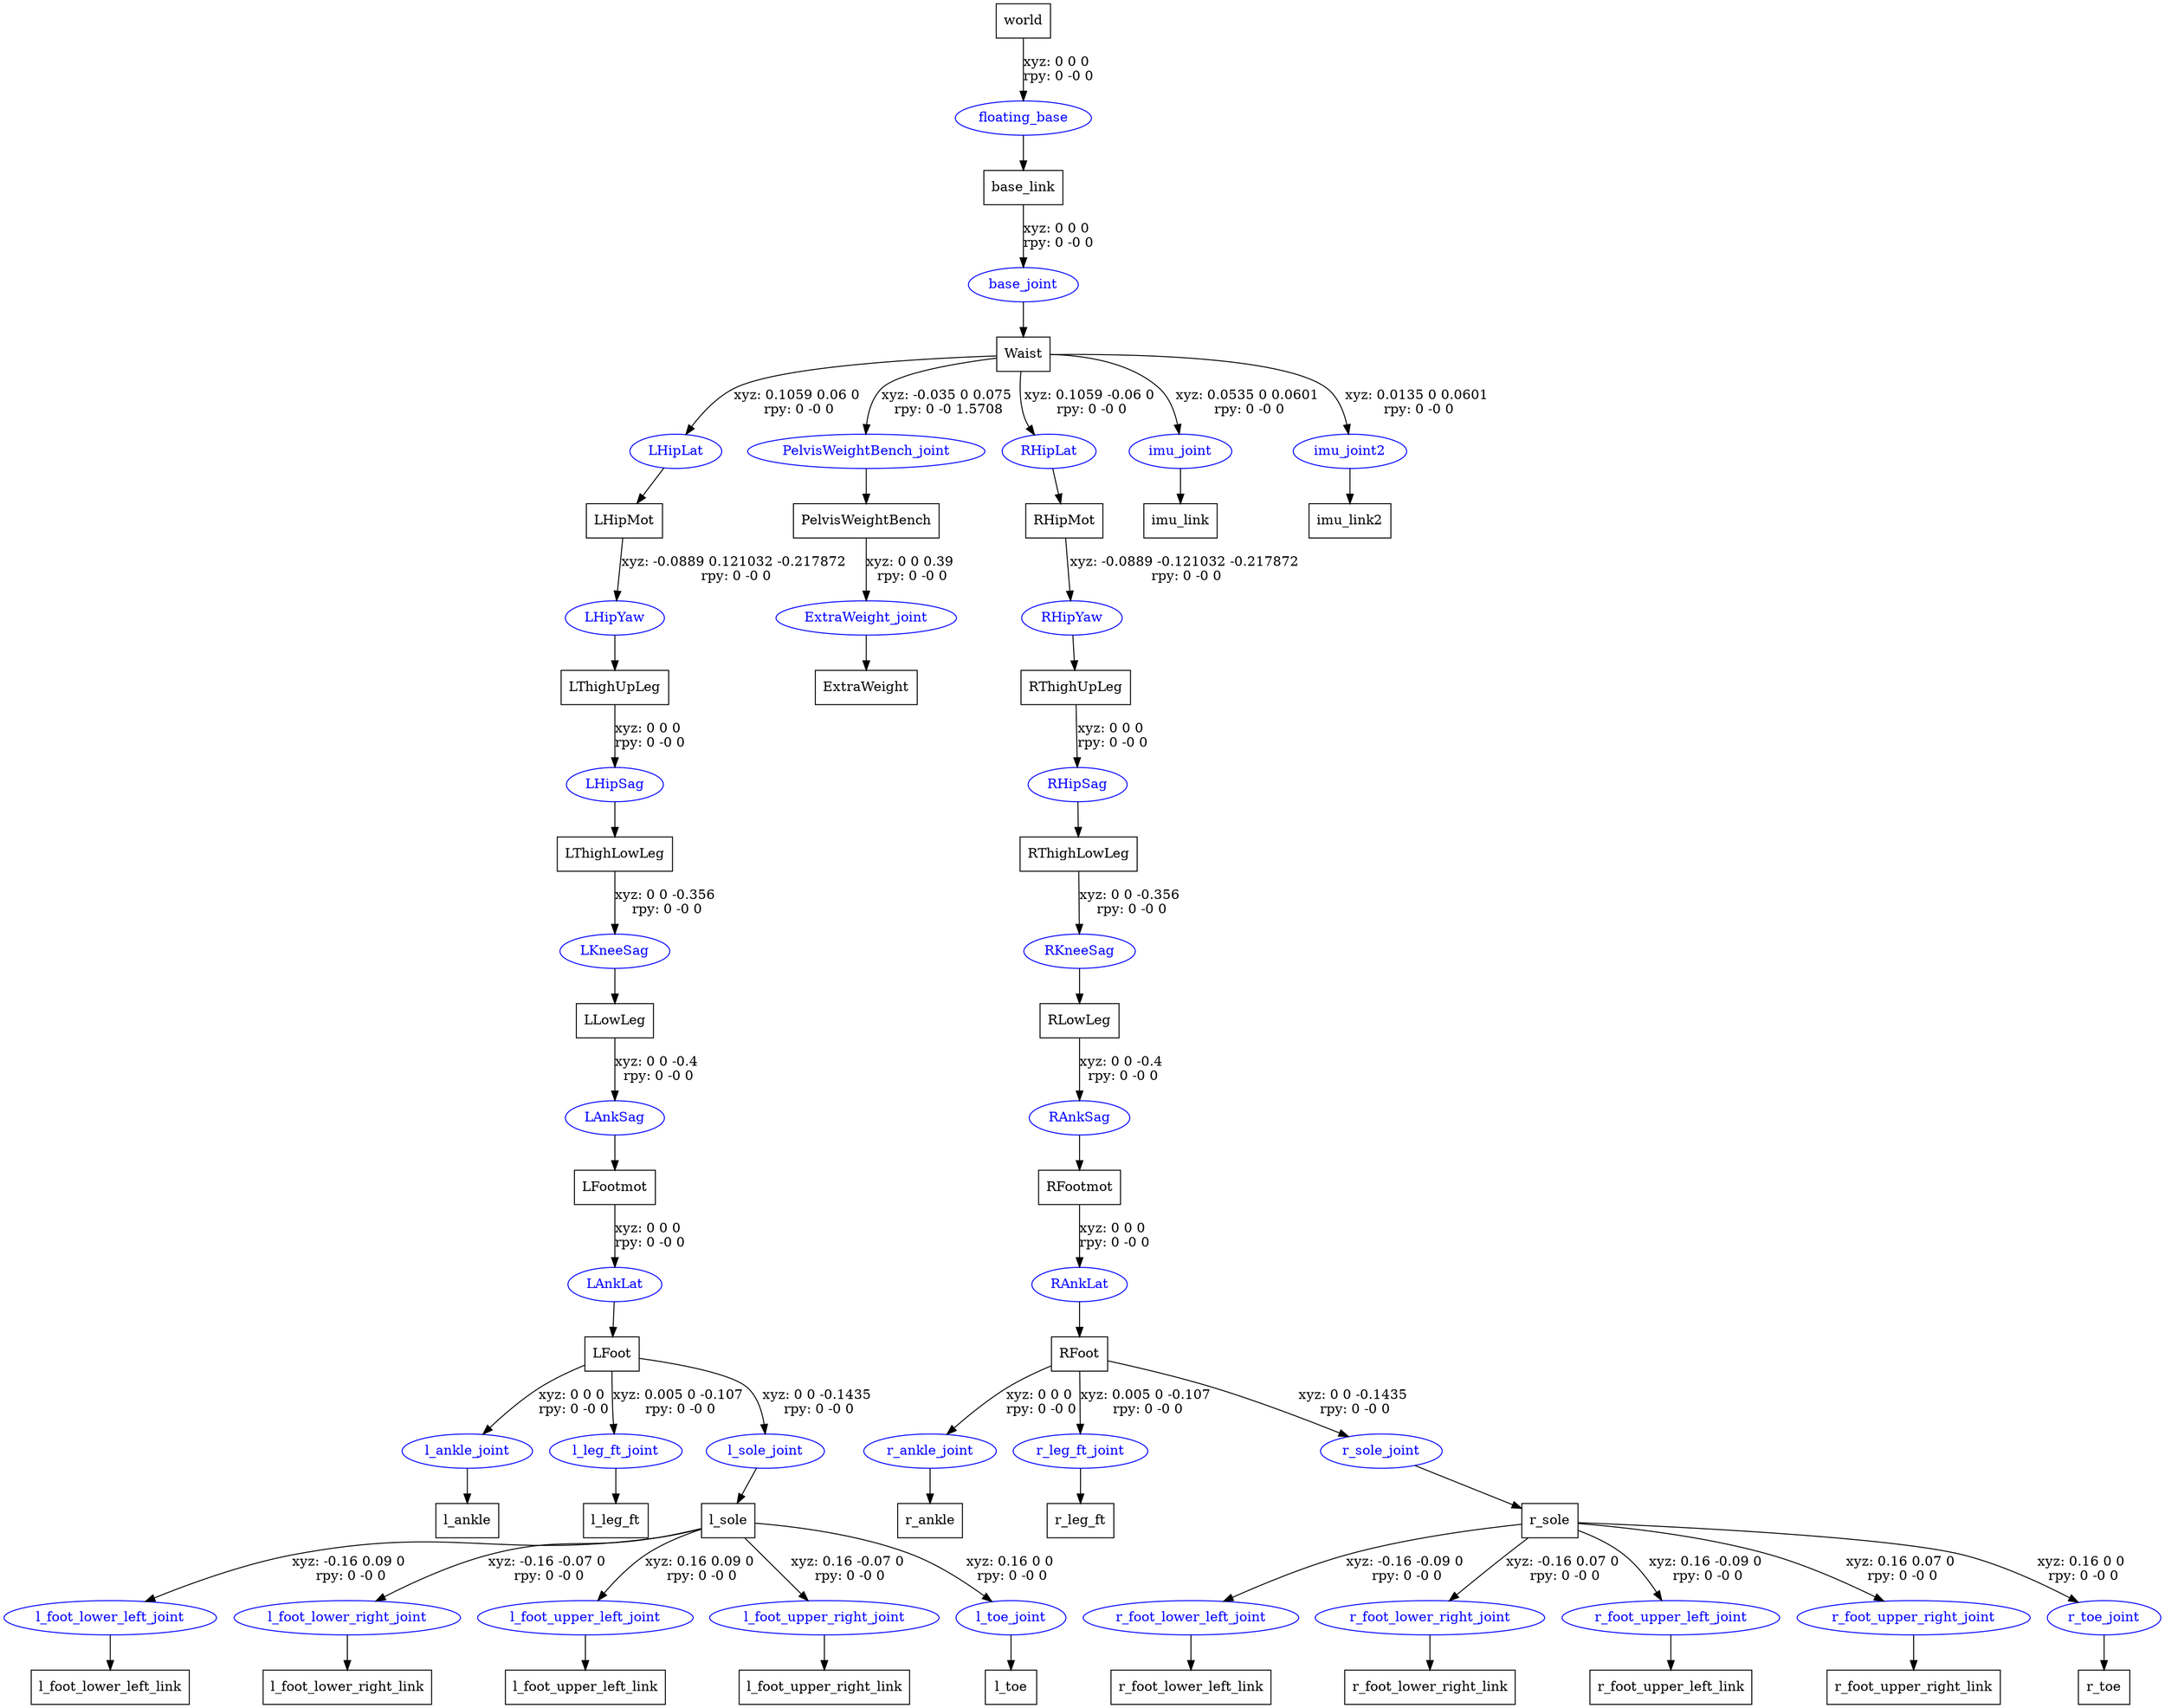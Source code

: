 digraph G {
node [shape=box];
"world" [label="world"];
"base_link" [label="base_link"];
"Waist" [label="Waist"];
"LHipMot" [label="LHipMot"];
"LThighUpLeg" [label="LThighUpLeg"];
"LThighLowLeg" [label="LThighLowLeg"];
"LLowLeg" [label="LLowLeg"];
"LFootmot" [label="LFootmot"];
"LFoot" [label="LFoot"];
"l_ankle" [label="l_ankle"];
"l_leg_ft" [label="l_leg_ft"];
"l_sole" [label="l_sole"];
"l_foot_lower_left_link" [label="l_foot_lower_left_link"];
"l_foot_lower_right_link" [label="l_foot_lower_right_link"];
"l_foot_upper_left_link" [label="l_foot_upper_left_link"];
"l_foot_upper_right_link" [label="l_foot_upper_right_link"];
"l_toe" [label="l_toe"];
"PelvisWeightBench" [label="PelvisWeightBench"];
"ExtraWeight" [label="ExtraWeight"];
"RHipMot" [label="RHipMot"];
"RThighUpLeg" [label="RThighUpLeg"];
"RThighLowLeg" [label="RThighLowLeg"];
"RLowLeg" [label="RLowLeg"];
"RFootmot" [label="RFootmot"];
"RFoot" [label="RFoot"];
"r_ankle" [label="r_ankle"];
"r_leg_ft" [label="r_leg_ft"];
"r_sole" [label="r_sole"];
"r_foot_lower_left_link" [label="r_foot_lower_left_link"];
"r_foot_lower_right_link" [label="r_foot_lower_right_link"];
"r_foot_upper_left_link" [label="r_foot_upper_left_link"];
"r_foot_upper_right_link" [label="r_foot_upper_right_link"];
"r_toe" [label="r_toe"];
"imu_link" [label="imu_link"];
"imu_link2" [label="imu_link2"];
node [shape=ellipse, color=blue, fontcolor=blue];
"world" -> "floating_base" [label="xyz: 0 0 0 \nrpy: 0 -0 0"]
"floating_base" -> "base_link"
"base_link" -> "base_joint" [label="xyz: 0 0 0 \nrpy: 0 -0 0"]
"base_joint" -> "Waist"
"Waist" -> "LHipLat" [label="xyz: 0.1059 0.06 0 \nrpy: 0 -0 0"]
"LHipLat" -> "LHipMot"
"LHipMot" -> "LHipYaw" [label="xyz: -0.0889 0.121032 -0.217872 \nrpy: 0 -0 0"]
"LHipYaw" -> "LThighUpLeg"
"LThighUpLeg" -> "LHipSag" [label="xyz: 0 0 0 \nrpy: 0 -0 0"]
"LHipSag" -> "LThighLowLeg"
"LThighLowLeg" -> "LKneeSag" [label="xyz: 0 0 -0.356 \nrpy: 0 -0 0"]
"LKneeSag" -> "LLowLeg"
"LLowLeg" -> "LAnkSag" [label="xyz: 0 0 -0.4 \nrpy: 0 -0 0"]
"LAnkSag" -> "LFootmot"
"LFootmot" -> "LAnkLat" [label="xyz: 0 0 0 \nrpy: 0 -0 0"]
"LAnkLat" -> "LFoot"
"LFoot" -> "l_ankle_joint" [label="xyz: 0 0 0 \nrpy: 0 -0 0"]
"l_ankle_joint" -> "l_ankle"
"LFoot" -> "l_leg_ft_joint" [label="xyz: 0.005 0 -0.107 \nrpy: 0 -0 0"]
"l_leg_ft_joint" -> "l_leg_ft"
"LFoot" -> "l_sole_joint" [label="xyz: 0 0 -0.1435 \nrpy: 0 -0 0"]
"l_sole_joint" -> "l_sole"
"l_sole" -> "l_foot_lower_left_joint" [label="xyz: -0.16 0.09 0 \nrpy: 0 -0 0"]
"l_foot_lower_left_joint" -> "l_foot_lower_left_link"
"l_sole" -> "l_foot_lower_right_joint" [label="xyz: -0.16 -0.07 0 \nrpy: 0 -0 0"]
"l_foot_lower_right_joint" -> "l_foot_lower_right_link"
"l_sole" -> "l_foot_upper_left_joint" [label="xyz: 0.16 0.09 0 \nrpy: 0 -0 0"]
"l_foot_upper_left_joint" -> "l_foot_upper_left_link"
"l_sole" -> "l_foot_upper_right_joint" [label="xyz: 0.16 -0.07 0 \nrpy: 0 -0 0"]
"l_foot_upper_right_joint" -> "l_foot_upper_right_link"
"l_sole" -> "l_toe_joint" [label="xyz: 0.16 0 0 \nrpy: 0 -0 0"]
"l_toe_joint" -> "l_toe"
"Waist" -> "PelvisWeightBench_joint" [label="xyz: -0.035 0 0.075 \nrpy: 0 -0 1.5708"]
"PelvisWeightBench_joint" -> "PelvisWeightBench"
"PelvisWeightBench" -> "ExtraWeight_joint" [label="xyz: 0 0 0.39 \nrpy: 0 -0 0"]
"ExtraWeight_joint" -> "ExtraWeight"
"Waist" -> "RHipLat" [label="xyz: 0.1059 -0.06 0 \nrpy: 0 -0 0"]
"RHipLat" -> "RHipMot"
"RHipMot" -> "RHipYaw" [label="xyz: -0.0889 -0.121032 -0.217872 \nrpy: 0 -0 0"]
"RHipYaw" -> "RThighUpLeg"
"RThighUpLeg" -> "RHipSag" [label="xyz: 0 0 0 \nrpy: 0 -0 0"]
"RHipSag" -> "RThighLowLeg"
"RThighLowLeg" -> "RKneeSag" [label="xyz: 0 0 -0.356 \nrpy: 0 -0 0"]
"RKneeSag" -> "RLowLeg"
"RLowLeg" -> "RAnkSag" [label="xyz: 0 0 -0.4 \nrpy: 0 -0 0"]
"RAnkSag" -> "RFootmot"
"RFootmot" -> "RAnkLat" [label="xyz: 0 0 0 \nrpy: 0 -0 0"]
"RAnkLat" -> "RFoot"
"RFoot" -> "r_ankle_joint" [label="xyz: 0 0 0 \nrpy: 0 -0 0"]
"r_ankle_joint" -> "r_ankle"
"RFoot" -> "r_leg_ft_joint" [label="xyz: 0.005 0 -0.107 \nrpy: 0 -0 0"]
"r_leg_ft_joint" -> "r_leg_ft"
"RFoot" -> "r_sole_joint" [label="xyz: 0 0 -0.1435 \nrpy: 0 -0 0"]
"r_sole_joint" -> "r_sole"
"r_sole" -> "r_foot_lower_left_joint" [label="xyz: -0.16 -0.09 0 \nrpy: 0 -0 0"]
"r_foot_lower_left_joint" -> "r_foot_lower_left_link"
"r_sole" -> "r_foot_lower_right_joint" [label="xyz: -0.16 0.07 0 \nrpy: 0 -0 0"]
"r_foot_lower_right_joint" -> "r_foot_lower_right_link"
"r_sole" -> "r_foot_upper_left_joint" [label="xyz: 0.16 -0.09 0 \nrpy: 0 -0 0"]
"r_foot_upper_left_joint" -> "r_foot_upper_left_link"
"r_sole" -> "r_foot_upper_right_joint" [label="xyz: 0.16 0.07 0 \nrpy: 0 -0 0"]
"r_foot_upper_right_joint" -> "r_foot_upper_right_link"
"r_sole" -> "r_toe_joint" [label="xyz: 0.16 0 0 \nrpy: 0 -0 0"]
"r_toe_joint" -> "r_toe"
"Waist" -> "imu_joint" [label="xyz: 0.0535 0 0.0601 \nrpy: 0 -0 0"]
"imu_joint" -> "imu_link"
"Waist" -> "imu_joint2" [label="xyz: 0.0135 0 0.0601 \nrpy: 0 -0 0"]
"imu_joint2" -> "imu_link2"
}
